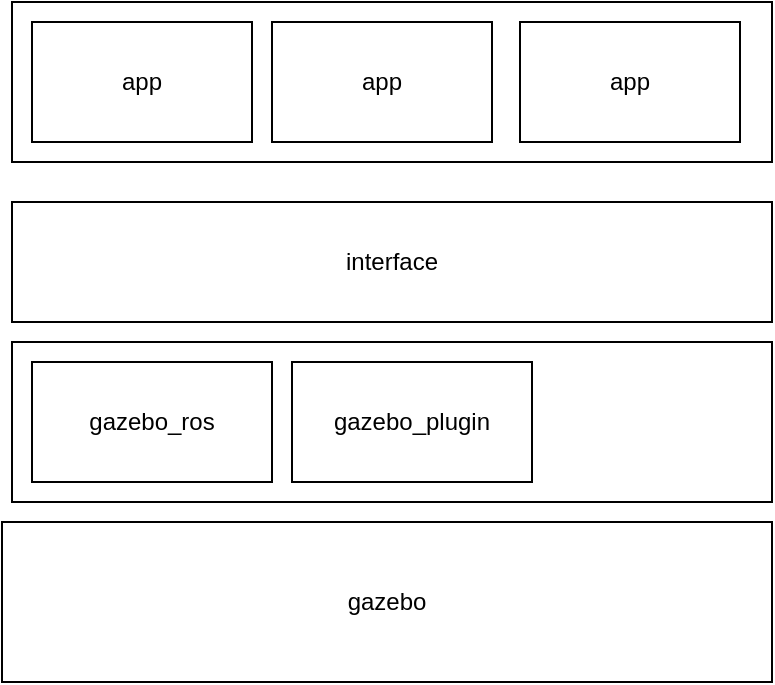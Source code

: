 <mxfile>
    <diagram id="Oj8x23Xsd7jIBhskY_Pq" name="第 1 页">
        <mxGraphModel dx="736" dy="659" grid="1" gridSize="10" guides="1" tooltips="1" connect="1" arrows="1" fold="1" page="1" pageScale="1" pageWidth="827" pageHeight="1169" math="0" shadow="0">
            <root>
                <mxCell id="0"/>
                <mxCell id="1" parent="0"/>
                <mxCell id="18" value="" style="rounded=0;whiteSpace=wrap;html=1;" vertex="1" parent="1">
                    <mxGeometry x="160" y="230" width="380" height="80" as="geometry"/>
                </mxCell>
                <mxCell id="6" value="app" style="rounded=0;whiteSpace=wrap;html=1;" vertex="1" parent="1">
                    <mxGeometry x="170" y="240" width="110" height="60" as="geometry"/>
                </mxCell>
                <mxCell id="11" value="interface" style="rounded=0;whiteSpace=wrap;html=1;" vertex="1" parent="1">
                    <mxGeometry x="160" y="330" width="380" height="60" as="geometry"/>
                </mxCell>
                <mxCell id="14" value="" style="rounded=0;whiteSpace=wrap;html=1;" vertex="1" parent="1">
                    <mxGeometry x="160" y="400" width="380" height="80" as="geometry"/>
                </mxCell>
                <mxCell id="12" value="gazebo_ros" style="rounded=0;whiteSpace=wrap;html=1;" vertex="1" parent="1">
                    <mxGeometry x="170" y="410" width="120" height="60" as="geometry"/>
                </mxCell>
                <mxCell id="13" value="gazebo_plugin" style="rounded=0;whiteSpace=wrap;html=1;" vertex="1" parent="1">
                    <mxGeometry x="300" y="410" width="120" height="60" as="geometry"/>
                </mxCell>
                <mxCell id="15" value="app" style="rounded=0;whiteSpace=wrap;html=1;" vertex="1" parent="1">
                    <mxGeometry x="290" y="240" width="110" height="60" as="geometry"/>
                </mxCell>
                <mxCell id="17" value="app" style="rounded=0;whiteSpace=wrap;html=1;" vertex="1" parent="1">
                    <mxGeometry x="414" y="240" width="110" height="60" as="geometry"/>
                </mxCell>
                <mxCell id="19" value="gazebo" style="rounded=0;whiteSpace=wrap;html=1;" vertex="1" parent="1">
                    <mxGeometry x="155" y="490" width="385" height="80" as="geometry"/>
                </mxCell>
            </root>
        </mxGraphModel>
    </diagram>
</mxfile>